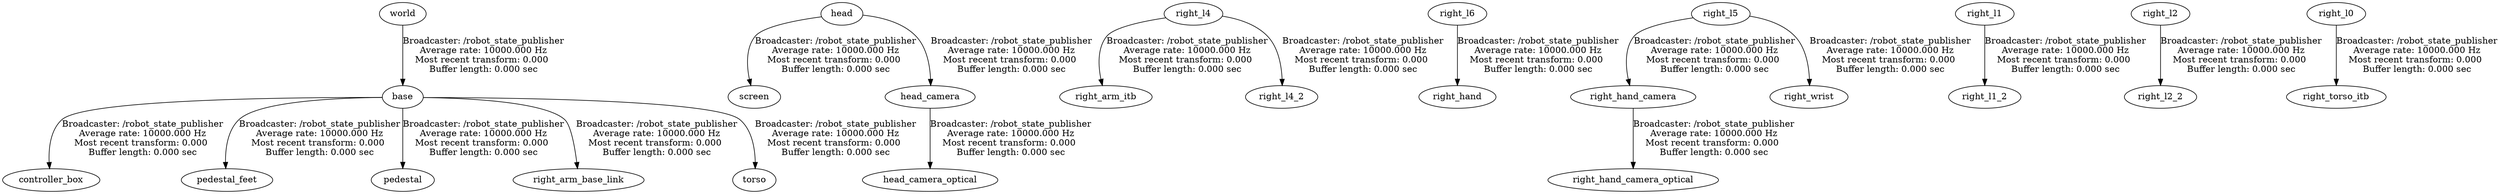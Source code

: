 digraph G {
"world" -> "base"[label="Broadcaster: /robot_state_publisher\nAverage rate: 10000.000 Hz\nMost recent transform: 0.000 \nBuffer length: 0.000 sec\n"];
"base" -> "controller_box"[label="Broadcaster: /robot_state_publisher\nAverage rate: 10000.000 Hz\nMost recent transform: 0.000 \nBuffer length: 0.000 sec\n"];
"head" -> "screen"[label="Broadcaster: /robot_state_publisher\nAverage rate: 10000.000 Hz\nMost recent transform: 0.000 \nBuffer length: 0.000 sec\n"];
"head" -> "head_camera"[label="Broadcaster: /robot_state_publisher\nAverage rate: 10000.000 Hz\nMost recent transform: 0.000 \nBuffer length: 0.000 sec\n"];
"head_camera" -> "head_camera_optical"[label="Broadcaster: /robot_state_publisher\nAverage rate: 10000.000 Hz\nMost recent transform: 0.000 \nBuffer length: 0.000 sec\n"];
"base" -> "pedestal_feet"[label="Broadcaster: /robot_state_publisher\nAverage rate: 10000.000 Hz\nMost recent transform: 0.000 \nBuffer length: 0.000 sec\n"];
"base" -> "pedestal"[label="Broadcaster: /robot_state_publisher\nAverage rate: 10000.000 Hz\nMost recent transform: 0.000 \nBuffer length: 0.000 sec\n"];
"right_l4" -> "right_arm_itb"[label="Broadcaster: /robot_state_publisher\nAverage rate: 10000.000 Hz\nMost recent transform: 0.000 \nBuffer length: 0.000 sec\n"];
"base" -> "right_arm_base_link"[label="Broadcaster: /robot_state_publisher\nAverage rate: 10000.000 Hz\nMost recent transform: 0.000 \nBuffer length: 0.000 sec\n"];
"right_l6" -> "right_hand"[label="Broadcaster: /robot_state_publisher\nAverage rate: 10000.000 Hz\nMost recent transform: 0.000 \nBuffer length: 0.000 sec\n"];
"right_l5" -> "right_hand_camera"[label="Broadcaster: /robot_state_publisher\nAverage rate: 10000.000 Hz\nMost recent transform: 0.000 \nBuffer length: 0.000 sec\n"];
"right_hand_camera" -> "right_hand_camera_optical"[label="Broadcaster: /robot_state_publisher\nAverage rate: 10000.000 Hz\nMost recent transform: 0.000 \nBuffer length: 0.000 sec\n"];
"right_l1" -> "right_l1_2"[label="Broadcaster: /robot_state_publisher\nAverage rate: 10000.000 Hz\nMost recent transform: 0.000 \nBuffer length: 0.000 sec\n"];
"right_l2" -> "right_l2_2"[label="Broadcaster: /robot_state_publisher\nAverage rate: 10000.000 Hz\nMost recent transform: 0.000 \nBuffer length: 0.000 sec\n"];
"right_l4" -> "right_l4_2"[label="Broadcaster: /robot_state_publisher\nAverage rate: 10000.000 Hz\nMost recent transform: 0.000 \nBuffer length: 0.000 sec\n"];
"right_l0" -> "right_torso_itb"[label="Broadcaster: /robot_state_publisher\nAverage rate: 10000.000 Hz\nMost recent transform: 0.000 \nBuffer length: 0.000 sec\n"];
"right_l5" -> "right_wrist"[label="Broadcaster: /robot_state_publisher\nAverage rate: 10000.000 Hz\nMost recent transform: 0.000 \nBuffer length: 0.000 sec\n"];
"base" -> "torso"[label="Broadcaster: /robot_state_publisher\nAverage rate: 10000.000 Hz\nMost recent transform: 0.000 \nBuffer length: 0.000 sec\n"];
}